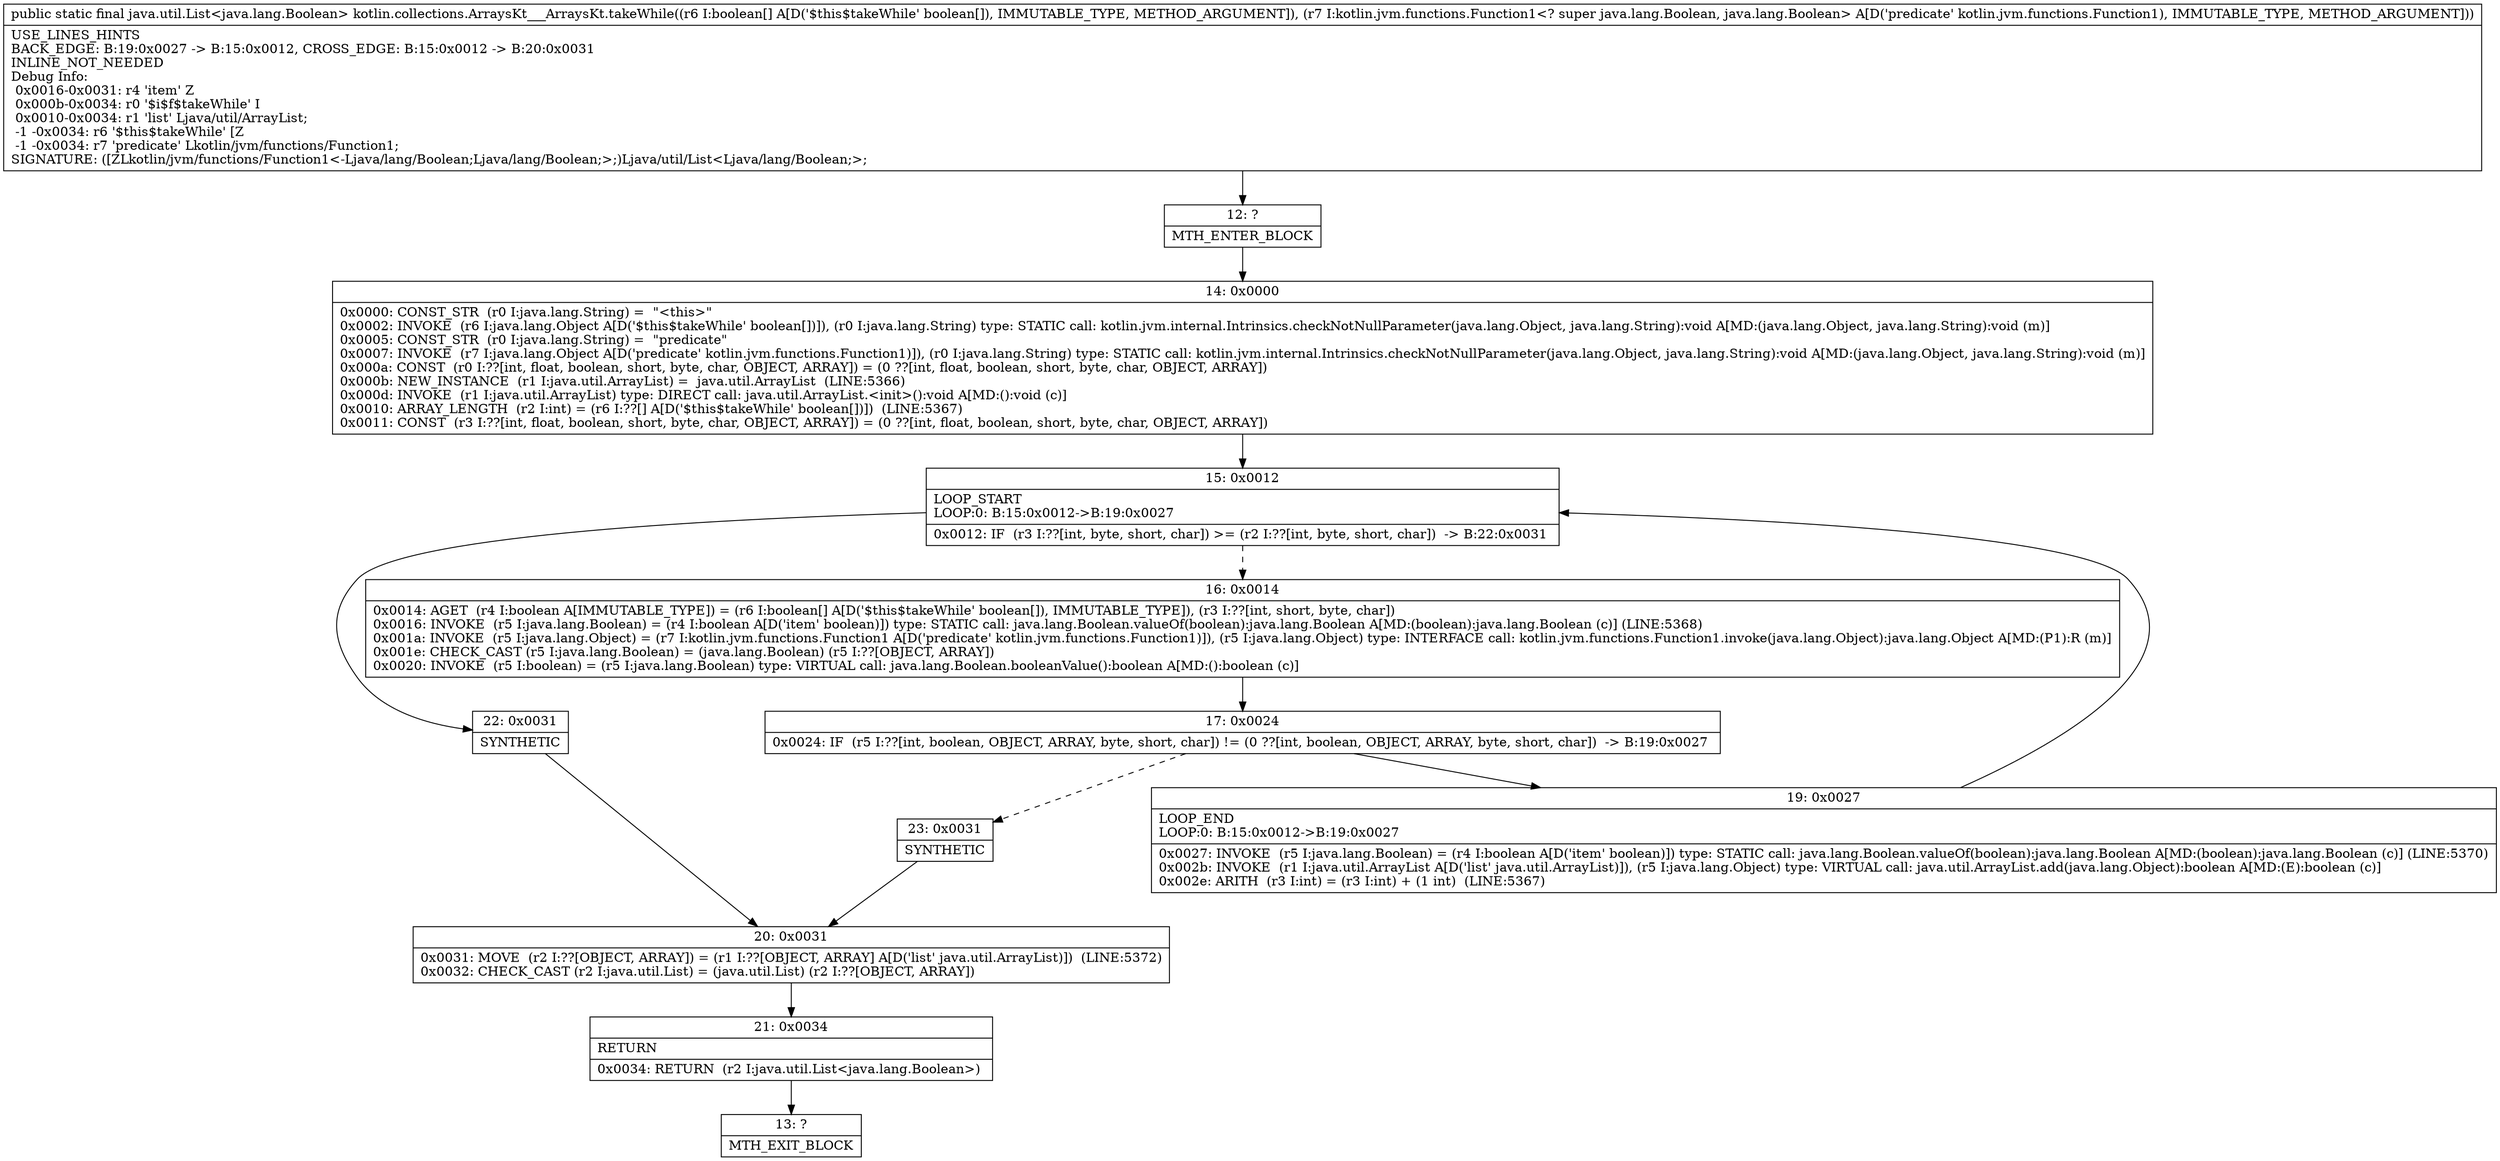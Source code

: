 digraph "CFG forkotlin.collections.ArraysKt___ArraysKt.takeWhile([ZLkotlin\/jvm\/functions\/Function1;)Ljava\/util\/List;" {
Node_12 [shape=record,label="{12\:\ ?|MTH_ENTER_BLOCK\l}"];
Node_14 [shape=record,label="{14\:\ 0x0000|0x0000: CONST_STR  (r0 I:java.lang.String) =  \"\<this\>\" \l0x0002: INVOKE  (r6 I:java.lang.Object A[D('$this$takeWhile' boolean[])]), (r0 I:java.lang.String) type: STATIC call: kotlin.jvm.internal.Intrinsics.checkNotNullParameter(java.lang.Object, java.lang.String):void A[MD:(java.lang.Object, java.lang.String):void (m)]\l0x0005: CONST_STR  (r0 I:java.lang.String) =  \"predicate\" \l0x0007: INVOKE  (r7 I:java.lang.Object A[D('predicate' kotlin.jvm.functions.Function1)]), (r0 I:java.lang.String) type: STATIC call: kotlin.jvm.internal.Intrinsics.checkNotNullParameter(java.lang.Object, java.lang.String):void A[MD:(java.lang.Object, java.lang.String):void (m)]\l0x000a: CONST  (r0 I:??[int, float, boolean, short, byte, char, OBJECT, ARRAY]) = (0 ??[int, float, boolean, short, byte, char, OBJECT, ARRAY]) \l0x000b: NEW_INSTANCE  (r1 I:java.util.ArrayList) =  java.util.ArrayList  (LINE:5366)\l0x000d: INVOKE  (r1 I:java.util.ArrayList) type: DIRECT call: java.util.ArrayList.\<init\>():void A[MD:():void (c)]\l0x0010: ARRAY_LENGTH  (r2 I:int) = (r6 I:??[] A[D('$this$takeWhile' boolean[])])  (LINE:5367)\l0x0011: CONST  (r3 I:??[int, float, boolean, short, byte, char, OBJECT, ARRAY]) = (0 ??[int, float, boolean, short, byte, char, OBJECT, ARRAY]) \l}"];
Node_15 [shape=record,label="{15\:\ 0x0012|LOOP_START\lLOOP:0: B:15:0x0012\-\>B:19:0x0027\l|0x0012: IF  (r3 I:??[int, byte, short, char]) \>= (r2 I:??[int, byte, short, char])  \-\> B:22:0x0031 \l}"];
Node_16 [shape=record,label="{16\:\ 0x0014|0x0014: AGET  (r4 I:boolean A[IMMUTABLE_TYPE]) = (r6 I:boolean[] A[D('$this$takeWhile' boolean[]), IMMUTABLE_TYPE]), (r3 I:??[int, short, byte, char]) \l0x0016: INVOKE  (r5 I:java.lang.Boolean) = (r4 I:boolean A[D('item' boolean)]) type: STATIC call: java.lang.Boolean.valueOf(boolean):java.lang.Boolean A[MD:(boolean):java.lang.Boolean (c)] (LINE:5368)\l0x001a: INVOKE  (r5 I:java.lang.Object) = (r7 I:kotlin.jvm.functions.Function1 A[D('predicate' kotlin.jvm.functions.Function1)]), (r5 I:java.lang.Object) type: INTERFACE call: kotlin.jvm.functions.Function1.invoke(java.lang.Object):java.lang.Object A[MD:(P1):R (m)]\l0x001e: CHECK_CAST (r5 I:java.lang.Boolean) = (java.lang.Boolean) (r5 I:??[OBJECT, ARRAY]) \l0x0020: INVOKE  (r5 I:boolean) = (r5 I:java.lang.Boolean) type: VIRTUAL call: java.lang.Boolean.booleanValue():boolean A[MD:():boolean (c)]\l}"];
Node_17 [shape=record,label="{17\:\ 0x0024|0x0024: IF  (r5 I:??[int, boolean, OBJECT, ARRAY, byte, short, char]) != (0 ??[int, boolean, OBJECT, ARRAY, byte, short, char])  \-\> B:19:0x0027 \l}"];
Node_19 [shape=record,label="{19\:\ 0x0027|LOOP_END\lLOOP:0: B:15:0x0012\-\>B:19:0x0027\l|0x0027: INVOKE  (r5 I:java.lang.Boolean) = (r4 I:boolean A[D('item' boolean)]) type: STATIC call: java.lang.Boolean.valueOf(boolean):java.lang.Boolean A[MD:(boolean):java.lang.Boolean (c)] (LINE:5370)\l0x002b: INVOKE  (r1 I:java.util.ArrayList A[D('list' java.util.ArrayList)]), (r5 I:java.lang.Object) type: VIRTUAL call: java.util.ArrayList.add(java.lang.Object):boolean A[MD:(E):boolean (c)]\l0x002e: ARITH  (r3 I:int) = (r3 I:int) + (1 int)  (LINE:5367)\l}"];
Node_23 [shape=record,label="{23\:\ 0x0031|SYNTHETIC\l}"];
Node_20 [shape=record,label="{20\:\ 0x0031|0x0031: MOVE  (r2 I:??[OBJECT, ARRAY]) = (r1 I:??[OBJECT, ARRAY] A[D('list' java.util.ArrayList)])  (LINE:5372)\l0x0032: CHECK_CAST (r2 I:java.util.List) = (java.util.List) (r2 I:??[OBJECT, ARRAY]) \l}"];
Node_21 [shape=record,label="{21\:\ 0x0034|RETURN\l|0x0034: RETURN  (r2 I:java.util.List\<java.lang.Boolean\>) \l}"];
Node_13 [shape=record,label="{13\:\ ?|MTH_EXIT_BLOCK\l}"];
Node_22 [shape=record,label="{22\:\ 0x0031|SYNTHETIC\l}"];
MethodNode[shape=record,label="{public static final java.util.List\<java.lang.Boolean\> kotlin.collections.ArraysKt___ArraysKt.takeWhile((r6 I:boolean[] A[D('$this$takeWhile' boolean[]), IMMUTABLE_TYPE, METHOD_ARGUMENT]), (r7 I:kotlin.jvm.functions.Function1\<? super java.lang.Boolean, java.lang.Boolean\> A[D('predicate' kotlin.jvm.functions.Function1), IMMUTABLE_TYPE, METHOD_ARGUMENT]))  | USE_LINES_HINTS\lBACK_EDGE: B:19:0x0027 \-\> B:15:0x0012, CROSS_EDGE: B:15:0x0012 \-\> B:20:0x0031\lINLINE_NOT_NEEDED\lDebug Info:\l  0x0016\-0x0031: r4 'item' Z\l  0x000b\-0x0034: r0 '$i$f$takeWhile' I\l  0x0010\-0x0034: r1 'list' Ljava\/util\/ArrayList;\l  \-1 \-0x0034: r6 '$this$takeWhile' [Z\l  \-1 \-0x0034: r7 'predicate' Lkotlin\/jvm\/functions\/Function1;\lSIGNATURE: ([ZLkotlin\/jvm\/functions\/Function1\<\-Ljava\/lang\/Boolean;Ljava\/lang\/Boolean;\>;)Ljava\/util\/List\<Ljava\/lang\/Boolean;\>;\l}"];
MethodNode -> Node_12;Node_12 -> Node_14;
Node_14 -> Node_15;
Node_15 -> Node_16[style=dashed];
Node_15 -> Node_22;
Node_16 -> Node_17;
Node_17 -> Node_19;
Node_17 -> Node_23[style=dashed];
Node_19 -> Node_15;
Node_23 -> Node_20;
Node_20 -> Node_21;
Node_21 -> Node_13;
Node_22 -> Node_20;
}

